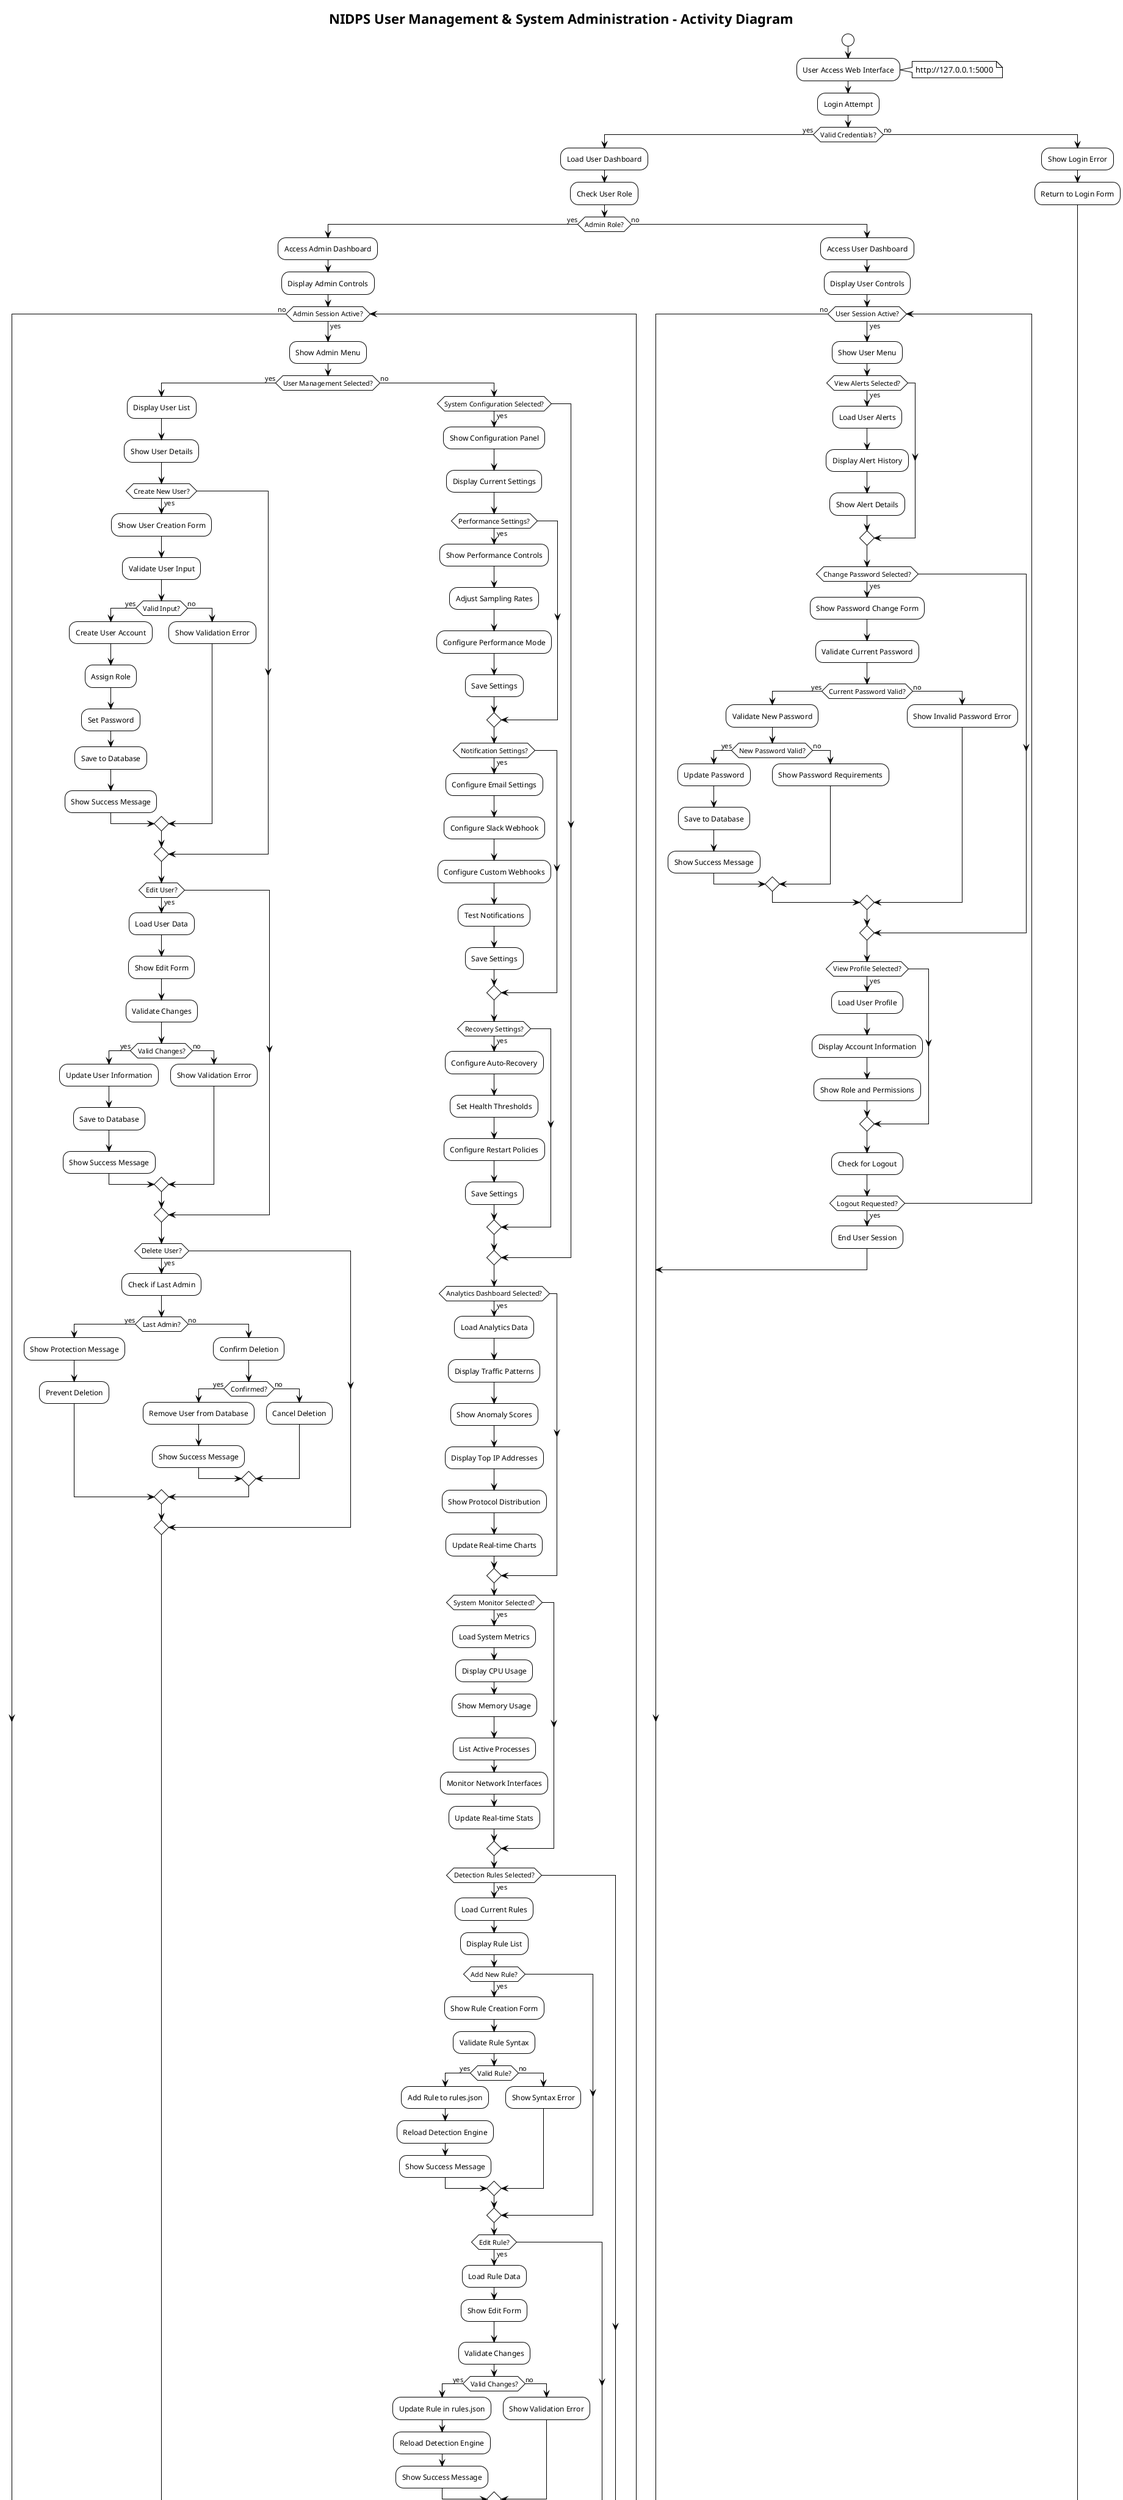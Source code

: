 @startuml NIDPS User Management Activity Diagram
!theme plain
title NIDPS User Management & System Administration - Activity Diagram

start

:User Access Web Interface;
note right: http://127.0.0.1:5000

:Login Attempt;
if (Valid Credentials?) then (yes)
  :Load User Dashboard;
  :Check User Role;
  
  if (Admin Role?) then (yes)
    :Access Admin Dashboard;
    :Display Admin Controls;
    
    while (Admin Session Active?) is (yes)
      :Show Admin Menu;
      
      if (User Management Selected?) then (yes)
        :Display User List;
        :Show User Details;
        
        if (Create New User?) then (yes)
          :Show User Creation Form;
          :Validate User Input;
          if (Valid Input?) then (yes)
            :Create User Account;
            :Assign Role;
            :Set Password;
            :Save to Database;
            :Show Success Message;
          else (no)
            :Show Validation Error;
          endif
        endif
        
        if (Edit User?) then (yes)
          :Load User Data;
          :Show Edit Form;
          :Validate Changes;
          if (Valid Changes?) then (yes)
            :Update User Information;
            :Save to Database;
            :Show Success Message;
          else (no)
            :Show Validation Error;
          endif
        endif
        
        if (Delete User?) then (yes)
          :Check if Last Admin;
          if (Last Admin?) then (yes)
            :Show Protection Message;
            :Prevent Deletion;
          else (no)
            :Confirm Deletion;
            if (Confirmed?) then (yes)
              :Remove User from Database;
              :Show Success Message;
            else (no)
              :Cancel Deletion;
            endif
          endif
        endif
        
      else (no)
        if (System Configuration Selected?) then (yes)
          :Show Configuration Panel;
          :Display Current Settings;
          
          if (Performance Settings?) then (yes)
            :Show Performance Controls;
            :Adjust Sampling Rates;
            :Configure Performance Mode;
            :Save Settings;
          endif
          
          if (Notification Settings?) then (yes)
            :Configure Email Settings;
            :Configure Slack Webhook;
            :Configure Custom Webhooks;
            :Test Notifications;
            :Save Settings;
          endif
          
          if (Recovery Settings?) then (yes)
            :Configure Auto-Recovery;
            :Set Health Thresholds;
            :Configure Restart Policies;
            :Save Settings;
          endif
        endif
        
        if (Analytics Dashboard Selected?) then (yes)
          :Load Analytics Data;
          :Display Traffic Patterns;
          :Show Anomaly Scores;
          :Display Top IP Addresses;
          :Show Protocol Distribution;
          :Update Real-time Charts;
        endif
        
        if (System Monitor Selected?) then (yes)
          :Load System Metrics;
          :Display CPU Usage;
          :Show Memory Usage;
          :List Active Processes;
          :Monitor Network Interfaces;
          :Update Real-time Stats;
        endif
        
        if (Detection Rules Selected?) then (yes)
          :Load Current Rules;
          :Display Rule List;
          
          if (Add New Rule?) then (yes)
            :Show Rule Creation Form;
            :Validate Rule Syntax;
            if (Valid Rule?) then (yes)
              :Add Rule to rules.json;
              :Reload Detection Engine;
              :Show Success Message;
            else (no)
              :Show Syntax Error;
            endif
          endif
          
          if (Edit Rule?) then (yes)
            :Load Rule Data;
            :Show Edit Form;
            :Validate Changes;
            if (Valid Changes?) then (yes)
              :Update Rule in rules.json;
              :Reload Detection Engine;
              :Show Success Message;
            else (no)
              :Show Validation Error;
            endif
          endif
          
          if (Delete Rule?) then (yes)
            :Confirm Deletion;
            if (Confirmed?) then (yes)
              :Remove Rule from rules.json;
              :Reload Detection Engine;
              :Show Success Message;
            else (no)
              :Cancel Deletion;
            endif
          endif
        endif
      endif
      
      :Check for Logout;
      if (Logout Requested?) then (yes)
        :End Admin Session;
        break
      endif
    endwhile (no)
    
  else (no)
    :Access User Dashboard;
    :Display User Controls;
    
    while (User Session Active?) is (yes)
      :Show User Menu;
      
      if (View Alerts Selected?) then (yes)
        :Load User Alerts;
        :Display Alert History;
        :Show Alert Details;
      endif
      
      if (Change Password Selected?) then (yes)
        :Show Password Change Form;
        :Validate Current Password;
        if (Current Password Valid?) then (yes)
          :Validate New Password;
          if (New Password Valid?) then (yes)
            :Update Password;
            :Save to Database;
            :Show Success Message;
          else (no)
            :Show Password Requirements;
          endif
        else (no)
          :Show Invalid Password Error;
        endif
      endif
      
      if (View Profile Selected?) then (yes)
        :Load User Profile;
        :Display Account Information;
        :Show Role and Permissions;
      endif
      
      :Check for Logout;
      if (Logout Requested?) then (yes)
        :End User Session;
        break
      endif
    endwhile (no)
  endif
  
else (no)
  :Show Login Error;
  :Return to Login Form;
endif

:Session Ended;
stop

@enduml 